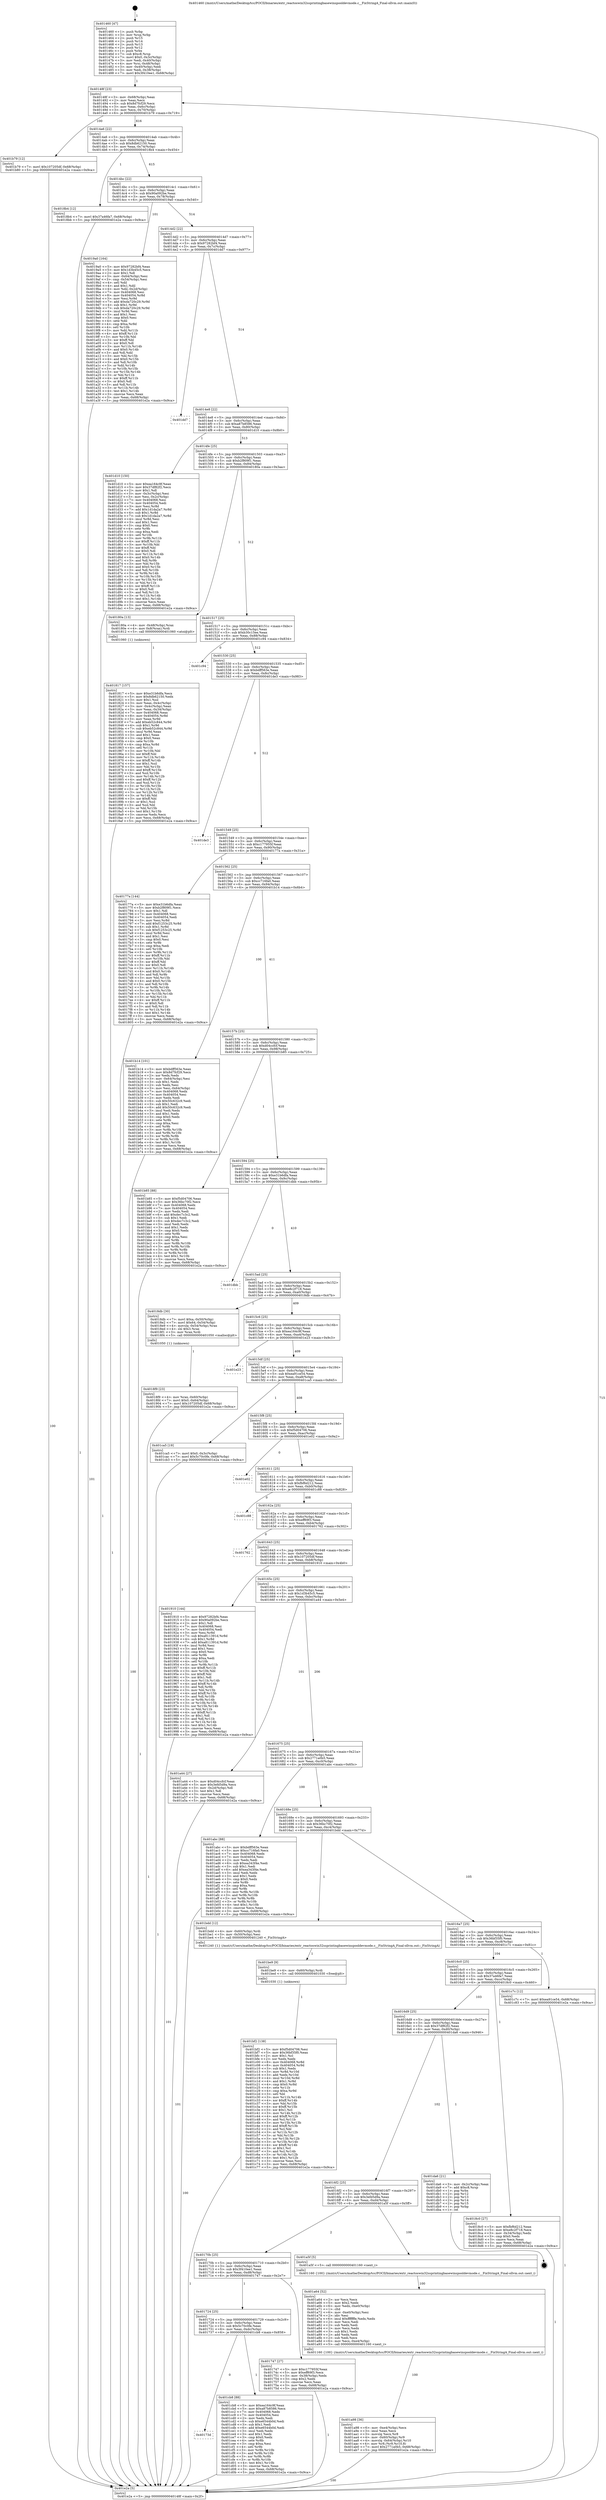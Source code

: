 digraph "0x401460" {
  label = "0x401460 (/mnt/c/Users/mathe/Desktop/tcc/POCII/binaries/extr_reactoswin32ssprintingbasewinspooldevmode.c__FixStringA_Final-ollvm.out::main(0))"
  labelloc = "t"
  node[shape=record]

  Entry [label="",width=0.3,height=0.3,shape=circle,fillcolor=black,style=filled]
  "0x40148f" [label="{
     0x40148f [23]\l
     | [instrs]\l
     &nbsp;&nbsp;0x40148f \<+3\>: mov -0x68(%rbp),%eax\l
     &nbsp;&nbsp;0x401492 \<+2\>: mov %eax,%ecx\l
     &nbsp;&nbsp;0x401494 \<+6\>: sub $0x8d7fcf29,%ecx\l
     &nbsp;&nbsp;0x40149a \<+3\>: mov %eax,-0x6c(%rbp)\l
     &nbsp;&nbsp;0x40149d \<+3\>: mov %ecx,-0x70(%rbp)\l
     &nbsp;&nbsp;0x4014a0 \<+6\>: je 0000000000401b79 \<main+0x719\>\l
  }"]
  "0x401b79" [label="{
     0x401b79 [12]\l
     | [instrs]\l
     &nbsp;&nbsp;0x401b79 \<+7\>: movl $0x107205df,-0x68(%rbp)\l
     &nbsp;&nbsp;0x401b80 \<+5\>: jmp 0000000000401e2a \<main+0x9ca\>\l
  }"]
  "0x4014a6" [label="{
     0x4014a6 [22]\l
     | [instrs]\l
     &nbsp;&nbsp;0x4014a6 \<+5\>: jmp 00000000004014ab \<main+0x4b\>\l
     &nbsp;&nbsp;0x4014ab \<+3\>: mov -0x6c(%rbp),%eax\l
     &nbsp;&nbsp;0x4014ae \<+5\>: sub $0x8db62150,%eax\l
     &nbsp;&nbsp;0x4014b3 \<+3\>: mov %eax,-0x74(%rbp)\l
     &nbsp;&nbsp;0x4014b6 \<+6\>: je 00000000004018b4 \<main+0x454\>\l
  }"]
  Exit [label="",width=0.3,height=0.3,shape=circle,fillcolor=black,style=filled,peripheries=2]
  "0x4018b4" [label="{
     0x4018b4 [12]\l
     | [instrs]\l
     &nbsp;&nbsp;0x4018b4 \<+7\>: movl $0x37a46fa7,-0x68(%rbp)\l
     &nbsp;&nbsp;0x4018bb \<+5\>: jmp 0000000000401e2a \<main+0x9ca\>\l
  }"]
  "0x4014bc" [label="{
     0x4014bc [22]\l
     | [instrs]\l
     &nbsp;&nbsp;0x4014bc \<+5\>: jmp 00000000004014c1 \<main+0x61\>\l
     &nbsp;&nbsp;0x4014c1 \<+3\>: mov -0x6c(%rbp),%eax\l
     &nbsp;&nbsp;0x4014c4 \<+5\>: sub $0x90a092be,%eax\l
     &nbsp;&nbsp;0x4014c9 \<+3\>: mov %eax,-0x78(%rbp)\l
     &nbsp;&nbsp;0x4014cc \<+6\>: je 00000000004019a0 \<main+0x540\>\l
  }"]
  "0x40173d" [label="{
     0x40173d\l
  }", style=dashed]
  "0x4019a0" [label="{
     0x4019a0 [164]\l
     | [instrs]\l
     &nbsp;&nbsp;0x4019a0 \<+5\>: mov $0x97282bf4,%eax\l
     &nbsp;&nbsp;0x4019a5 \<+5\>: mov $0x1d3b45c5,%ecx\l
     &nbsp;&nbsp;0x4019aa \<+2\>: mov $0x1,%dl\l
     &nbsp;&nbsp;0x4019ac \<+3\>: mov -0x64(%rbp),%esi\l
     &nbsp;&nbsp;0x4019af \<+3\>: cmp -0x54(%rbp),%esi\l
     &nbsp;&nbsp;0x4019b2 \<+4\>: setl %dil\l
     &nbsp;&nbsp;0x4019b6 \<+4\>: and $0x1,%dil\l
     &nbsp;&nbsp;0x4019ba \<+4\>: mov %dil,-0x2d(%rbp)\l
     &nbsp;&nbsp;0x4019be \<+7\>: mov 0x404068,%esi\l
     &nbsp;&nbsp;0x4019c5 \<+8\>: mov 0x404054,%r8d\l
     &nbsp;&nbsp;0x4019cd \<+3\>: mov %esi,%r9d\l
     &nbsp;&nbsp;0x4019d0 \<+7\>: add $0xda720c29,%r9d\l
     &nbsp;&nbsp;0x4019d7 \<+4\>: sub $0x1,%r9d\l
     &nbsp;&nbsp;0x4019db \<+7\>: sub $0xda720c29,%r9d\l
     &nbsp;&nbsp;0x4019e2 \<+4\>: imul %r9d,%esi\l
     &nbsp;&nbsp;0x4019e6 \<+3\>: and $0x1,%esi\l
     &nbsp;&nbsp;0x4019e9 \<+3\>: cmp $0x0,%esi\l
     &nbsp;&nbsp;0x4019ec \<+4\>: sete %dil\l
     &nbsp;&nbsp;0x4019f0 \<+4\>: cmp $0xa,%r8d\l
     &nbsp;&nbsp;0x4019f4 \<+4\>: setl %r10b\l
     &nbsp;&nbsp;0x4019f8 \<+3\>: mov %dil,%r11b\l
     &nbsp;&nbsp;0x4019fb \<+4\>: xor $0xff,%r11b\l
     &nbsp;&nbsp;0x4019ff \<+3\>: mov %r10b,%bl\l
     &nbsp;&nbsp;0x401a02 \<+3\>: xor $0xff,%bl\l
     &nbsp;&nbsp;0x401a05 \<+3\>: xor $0x0,%dl\l
     &nbsp;&nbsp;0x401a08 \<+3\>: mov %r11b,%r14b\l
     &nbsp;&nbsp;0x401a0b \<+4\>: and $0x0,%r14b\l
     &nbsp;&nbsp;0x401a0f \<+3\>: and %dl,%dil\l
     &nbsp;&nbsp;0x401a12 \<+3\>: mov %bl,%r15b\l
     &nbsp;&nbsp;0x401a15 \<+4\>: and $0x0,%r15b\l
     &nbsp;&nbsp;0x401a19 \<+3\>: and %dl,%r10b\l
     &nbsp;&nbsp;0x401a1c \<+3\>: or %dil,%r14b\l
     &nbsp;&nbsp;0x401a1f \<+3\>: or %r10b,%r15b\l
     &nbsp;&nbsp;0x401a22 \<+3\>: xor %r15b,%r14b\l
     &nbsp;&nbsp;0x401a25 \<+3\>: or %bl,%r11b\l
     &nbsp;&nbsp;0x401a28 \<+4\>: xor $0xff,%r11b\l
     &nbsp;&nbsp;0x401a2c \<+3\>: or $0x0,%dl\l
     &nbsp;&nbsp;0x401a2f \<+3\>: and %dl,%r11b\l
     &nbsp;&nbsp;0x401a32 \<+3\>: or %r11b,%r14b\l
     &nbsp;&nbsp;0x401a35 \<+4\>: test $0x1,%r14b\l
     &nbsp;&nbsp;0x401a39 \<+3\>: cmovne %ecx,%eax\l
     &nbsp;&nbsp;0x401a3c \<+3\>: mov %eax,-0x68(%rbp)\l
     &nbsp;&nbsp;0x401a3f \<+5\>: jmp 0000000000401e2a \<main+0x9ca\>\l
  }"]
  "0x4014d2" [label="{
     0x4014d2 [22]\l
     | [instrs]\l
     &nbsp;&nbsp;0x4014d2 \<+5\>: jmp 00000000004014d7 \<main+0x77\>\l
     &nbsp;&nbsp;0x4014d7 \<+3\>: mov -0x6c(%rbp),%eax\l
     &nbsp;&nbsp;0x4014da \<+5\>: sub $0x97282bf4,%eax\l
     &nbsp;&nbsp;0x4014df \<+3\>: mov %eax,-0x7c(%rbp)\l
     &nbsp;&nbsp;0x4014e2 \<+6\>: je 0000000000401dd7 \<main+0x977\>\l
  }"]
  "0x401cb8" [label="{
     0x401cb8 [88]\l
     | [instrs]\l
     &nbsp;&nbsp;0x401cb8 \<+5\>: mov $0xea164c9f,%eax\l
     &nbsp;&nbsp;0x401cbd \<+5\>: mov $0xa87b8586,%ecx\l
     &nbsp;&nbsp;0x401cc2 \<+7\>: mov 0x404068,%edx\l
     &nbsp;&nbsp;0x401cc9 \<+7\>: mov 0x404054,%esi\l
     &nbsp;&nbsp;0x401cd0 \<+2\>: mov %edx,%edi\l
     &nbsp;&nbsp;0x401cd2 \<+6\>: sub $0xe6544b0d,%edi\l
     &nbsp;&nbsp;0x401cd8 \<+3\>: sub $0x1,%edi\l
     &nbsp;&nbsp;0x401cdb \<+6\>: add $0xe6544b0d,%edi\l
     &nbsp;&nbsp;0x401ce1 \<+3\>: imul %edi,%edx\l
     &nbsp;&nbsp;0x401ce4 \<+3\>: and $0x1,%edx\l
     &nbsp;&nbsp;0x401ce7 \<+3\>: cmp $0x0,%edx\l
     &nbsp;&nbsp;0x401cea \<+4\>: sete %r8b\l
     &nbsp;&nbsp;0x401cee \<+3\>: cmp $0xa,%esi\l
     &nbsp;&nbsp;0x401cf1 \<+4\>: setl %r9b\l
     &nbsp;&nbsp;0x401cf5 \<+3\>: mov %r8b,%r10b\l
     &nbsp;&nbsp;0x401cf8 \<+3\>: and %r9b,%r10b\l
     &nbsp;&nbsp;0x401cfb \<+3\>: xor %r9b,%r8b\l
     &nbsp;&nbsp;0x401cfe \<+3\>: or %r8b,%r10b\l
     &nbsp;&nbsp;0x401d01 \<+4\>: test $0x1,%r10b\l
     &nbsp;&nbsp;0x401d05 \<+3\>: cmovne %ecx,%eax\l
     &nbsp;&nbsp;0x401d08 \<+3\>: mov %eax,-0x68(%rbp)\l
     &nbsp;&nbsp;0x401d0b \<+5\>: jmp 0000000000401e2a \<main+0x9ca\>\l
  }"]
  "0x401dd7" [label="{
     0x401dd7\l
  }", style=dashed]
  "0x4014e8" [label="{
     0x4014e8 [22]\l
     | [instrs]\l
     &nbsp;&nbsp;0x4014e8 \<+5\>: jmp 00000000004014ed \<main+0x8d\>\l
     &nbsp;&nbsp;0x4014ed \<+3\>: mov -0x6c(%rbp),%eax\l
     &nbsp;&nbsp;0x4014f0 \<+5\>: sub $0xa87b8586,%eax\l
     &nbsp;&nbsp;0x4014f5 \<+3\>: mov %eax,-0x80(%rbp)\l
     &nbsp;&nbsp;0x4014f8 \<+6\>: je 0000000000401d10 \<main+0x8b0\>\l
  }"]
  "0x401bf2" [label="{
     0x401bf2 [138]\l
     | [instrs]\l
     &nbsp;&nbsp;0x401bf2 \<+5\>: mov $0xf5d04706,%esi\l
     &nbsp;&nbsp;0x401bf7 \<+5\>: mov $0x36bf35f0,%eax\l
     &nbsp;&nbsp;0x401bfc \<+2\>: mov $0x1,%cl\l
     &nbsp;&nbsp;0x401bfe \<+2\>: xor %edx,%edx\l
     &nbsp;&nbsp;0x401c00 \<+8\>: mov 0x404068,%r8d\l
     &nbsp;&nbsp;0x401c08 \<+8\>: mov 0x404054,%r9d\l
     &nbsp;&nbsp;0x401c10 \<+3\>: sub $0x1,%edx\l
     &nbsp;&nbsp;0x401c13 \<+3\>: mov %r8d,%r10d\l
     &nbsp;&nbsp;0x401c16 \<+3\>: add %edx,%r10d\l
     &nbsp;&nbsp;0x401c19 \<+4\>: imul %r10d,%r8d\l
     &nbsp;&nbsp;0x401c1d \<+4\>: and $0x1,%r8d\l
     &nbsp;&nbsp;0x401c21 \<+4\>: cmp $0x0,%r8d\l
     &nbsp;&nbsp;0x401c25 \<+4\>: sete %r11b\l
     &nbsp;&nbsp;0x401c29 \<+4\>: cmp $0xa,%r9d\l
     &nbsp;&nbsp;0x401c2d \<+3\>: setl %bl\l
     &nbsp;&nbsp;0x401c30 \<+3\>: mov %r11b,%r14b\l
     &nbsp;&nbsp;0x401c33 \<+4\>: xor $0xff,%r14b\l
     &nbsp;&nbsp;0x401c37 \<+3\>: mov %bl,%r15b\l
     &nbsp;&nbsp;0x401c3a \<+4\>: xor $0xff,%r15b\l
     &nbsp;&nbsp;0x401c3e \<+3\>: xor $0x1,%cl\l
     &nbsp;&nbsp;0x401c41 \<+3\>: mov %r14b,%r12b\l
     &nbsp;&nbsp;0x401c44 \<+4\>: and $0xff,%r12b\l
     &nbsp;&nbsp;0x401c48 \<+3\>: and %cl,%r11b\l
     &nbsp;&nbsp;0x401c4b \<+3\>: mov %r15b,%r13b\l
     &nbsp;&nbsp;0x401c4e \<+4\>: and $0xff,%r13b\l
     &nbsp;&nbsp;0x401c52 \<+2\>: and %cl,%bl\l
     &nbsp;&nbsp;0x401c54 \<+3\>: or %r11b,%r12b\l
     &nbsp;&nbsp;0x401c57 \<+3\>: or %bl,%r13b\l
     &nbsp;&nbsp;0x401c5a \<+3\>: xor %r13b,%r12b\l
     &nbsp;&nbsp;0x401c5d \<+3\>: or %r15b,%r14b\l
     &nbsp;&nbsp;0x401c60 \<+4\>: xor $0xff,%r14b\l
     &nbsp;&nbsp;0x401c64 \<+3\>: or $0x1,%cl\l
     &nbsp;&nbsp;0x401c67 \<+3\>: and %cl,%r14b\l
     &nbsp;&nbsp;0x401c6a \<+3\>: or %r14b,%r12b\l
     &nbsp;&nbsp;0x401c6d \<+4\>: test $0x1,%r12b\l
     &nbsp;&nbsp;0x401c71 \<+3\>: cmovne %eax,%esi\l
     &nbsp;&nbsp;0x401c74 \<+3\>: mov %esi,-0x68(%rbp)\l
     &nbsp;&nbsp;0x401c77 \<+5\>: jmp 0000000000401e2a \<main+0x9ca\>\l
  }"]
  "0x401d10" [label="{
     0x401d10 [150]\l
     | [instrs]\l
     &nbsp;&nbsp;0x401d10 \<+5\>: mov $0xea164c9f,%eax\l
     &nbsp;&nbsp;0x401d15 \<+5\>: mov $0x37df82f2,%ecx\l
     &nbsp;&nbsp;0x401d1a \<+2\>: mov $0x1,%dl\l
     &nbsp;&nbsp;0x401d1c \<+3\>: mov -0x3c(%rbp),%esi\l
     &nbsp;&nbsp;0x401d1f \<+3\>: mov %esi,-0x2c(%rbp)\l
     &nbsp;&nbsp;0x401d22 \<+7\>: mov 0x404068,%esi\l
     &nbsp;&nbsp;0x401d29 \<+7\>: mov 0x404054,%edi\l
     &nbsp;&nbsp;0x401d30 \<+3\>: mov %esi,%r8d\l
     &nbsp;&nbsp;0x401d33 \<+7\>: add $0x1d1da2a7,%r8d\l
     &nbsp;&nbsp;0x401d3a \<+4\>: sub $0x1,%r8d\l
     &nbsp;&nbsp;0x401d3e \<+7\>: sub $0x1d1da2a7,%r8d\l
     &nbsp;&nbsp;0x401d45 \<+4\>: imul %r8d,%esi\l
     &nbsp;&nbsp;0x401d49 \<+3\>: and $0x1,%esi\l
     &nbsp;&nbsp;0x401d4c \<+3\>: cmp $0x0,%esi\l
     &nbsp;&nbsp;0x401d4f \<+4\>: sete %r9b\l
     &nbsp;&nbsp;0x401d53 \<+3\>: cmp $0xa,%edi\l
     &nbsp;&nbsp;0x401d56 \<+4\>: setl %r10b\l
     &nbsp;&nbsp;0x401d5a \<+3\>: mov %r9b,%r11b\l
     &nbsp;&nbsp;0x401d5d \<+4\>: xor $0xff,%r11b\l
     &nbsp;&nbsp;0x401d61 \<+3\>: mov %r10b,%bl\l
     &nbsp;&nbsp;0x401d64 \<+3\>: xor $0xff,%bl\l
     &nbsp;&nbsp;0x401d67 \<+3\>: xor $0x0,%dl\l
     &nbsp;&nbsp;0x401d6a \<+3\>: mov %r11b,%r14b\l
     &nbsp;&nbsp;0x401d6d \<+4\>: and $0x0,%r14b\l
     &nbsp;&nbsp;0x401d71 \<+3\>: and %dl,%r9b\l
     &nbsp;&nbsp;0x401d74 \<+3\>: mov %bl,%r15b\l
     &nbsp;&nbsp;0x401d77 \<+4\>: and $0x0,%r15b\l
     &nbsp;&nbsp;0x401d7b \<+3\>: and %dl,%r10b\l
     &nbsp;&nbsp;0x401d7e \<+3\>: or %r9b,%r14b\l
     &nbsp;&nbsp;0x401d81 \<+3\>: or %r10b,%r15b\l
     &nbsp;&nbsp;0x401d84 \<+3\>: xor %r15b,%r14b\l
     &nbsp;&nbsp;0x401d87 \<+3\>: or %bl,%r11b\l
     &nbsp;&nbsp;0x401d8a \<+4\>: xor $0xff,%r11b\l
     &nbsp;&nbsp;0x401d8e \<+3\>: or $0x0,%dl\l
     &nbsp;&nbsp;0x401d91 \<+3\>: and %dl,%r11b\l
     &nbsp;&nbsp;0x401d94 \<+3\>: or %r11b,%r14b\l
     &nbsp;&nbsp;0x401d97 \<+4\>: test $0x1,%r14b\l
     &nbsp;&nbsp;0x401d9b \<+3\>: cmovne %ecx,%eax\l
     &nbsp;&nbsp;0x401d9e \<+3\>: mov %eax,-0x68(%rbp)\l
     &nbsp;&nbsp;0x401da1 \<+5\>: jmp 0000000000401e2a \<main+0x9ca\>\l
  }"]
  "0x4014fe" [label="{
     0x4014fe [25]\l
     | [instrs]\l
     &nbsp;&nbsp;0x4014fe \<+5\>: jmp 0000000000401503 \<main+0xa3\>\l
     &nbsp;&nbsp;0x401503 \<+3\>: mov -0x6c(%rbp),%eax\l
     &nbsp;&nbsp;0x401506 \<+5\>: sub $0xb2f809f1,%eax\l
     &nbsp;&nbsp;0x40150b \<+6\>: mov %eax,-0x84(%rbp)\l
     &nbsp;&nbsp;0x401511 \<+6\>: je 000000000040180a \<main+0x3aa\>\l
  }"]
  "0x401be9" [label="{
     0x401be9 [9]\l
     | [instrs]\l
     &nbsp;&nbsp;0x401be9 \<+4\>: mov -0x60(%rbp),%rdi\l
     &nbsp;&nbsp;0x401bed \<+5\>: call 0000000000401030 \<free@plt\>\l
     | [calls]\l
     &nbsp;&nbsp;0x401030 \{1\} (unknown)\l
  }"]
  "0x40180a" [label="{
     0x40180a [13]\l
     | [instrs]\l
     &nbsp;&nbsp;0x40180a \<+4\>: mov -0x48(%rbp),%rax\l
     &nbsp;&nbsp;0x40180e \<+4\>: mov 0x8(%rax),%rdi\l
     &nbsp;&nbsp;0x401812 \<+5\>: call 0000000000401060 \<atoi@plt\>\l
     | [calls]\l
     &nbsp;&nbsp;0x401060 \{1\} (unknown)\l
  }"]
  "0x401517" [label="{
     0x401517 [25]\l
     | [instrs]\l
     &nbsp;&nbsp;0x401517 \<+5\>: jmp 000000000040151c \<main+0xbc\>\l
     &nbsp;&nbsp;0x40151c \<+3\>: mov -0x6c(%rbp),%eax\l
     &nbsp;&nbsp;0x40151f \<+5\>: sub $0xb30c15ee,%eax\l
     &nbsp;&nbsp;0x401524 \<+6\>: mov %eax,-0x88(%rbp)\l
     &nbsp;&nbsp;0x40152a \<+6\>: je 0000000000401c94 \<main+0x834\>\l
  }"]
  "0x401a98" [label="{
     0x401a98 [36]\l
     | [instrs]\l
     &nbsp;&nbsp;0x401a98 \<+6\>: mov -0xe4(%rbp),%ecx\l
     &nbsp;&nbsp;0x401a9e \<+3\>: imul %eax,%ecx\l
     &nbsp;&nbsp;0x401aa1 \<+3\>: movslq %ecx,%r8\l
     &nbsp;&nbsp;0x401aa4 \<+4\>: mov -0x60(%rbp),%r9\l
     &nbsp;&nbsp;0x401aa8 \<+4\>: movslq -0x64(%rbp),%r10\l
     &nbsp;&nbsp;0x401aac \<+4\>: mov %r8,(%r9,%r10,8)\l
     &nbsp;&nbsp;0x401ab0 \<+7\>: movl $0x2771a0b5,-0x68(%rbp)\l
     &nbsp;&nbsp;0x401ab7 \<+5\>: jmp 0000000000401e2a \<main+0x9ca\>\l
  }"]
  "0x401c94" [label="{
     0x401c94\l
  }", style=dashed]
  "0x401530" [label="{
     0x401530 [25]\l
     | [instrs]\l
     &nbsp;&nbsp;0x401530 \<+5\>: jmp 0000000000401535 \<main+0xd5\>\l
     &nbsp;&nbsp;0x401535 \<+3\>: mov -0x6c(%rbp),%eax\l
     &nbsp;&nbsp;0x401538 \<+5\>: sub $0xbdff563e,%eax\l
     &nbsp;&nbsp;0x40153d \<+6\>: mov %eax,-0x8c(%rbp)\l
     &nbsp;&nbsp;0x401543 \<+6\>: je 0000000000401de3 \<main+0x983\>\l
  }"]
  "0x401a64" [label="{
     0x401a64 [52]\l
     | [instrs]\l
     &nbsp;&nbsp;0x401a64 \<+2\>: xor %ecx,%ecx\l
     &nbsp;&nbsp;0x401a66 \<+5\>: mov $0x2,%edx\l
     &nbsp;&nbsp;0x401a6b \<+6\>: mov %edx,-0xe0(%rbp)\l
     &nbsp;&nbsp;0x401a71 \<+1\>: cltd\l
     &nbsp;&nbsp;0x401a72 \<+6\>: mov -0xe0(%rbp),%esi\l
     &nbsp;&nbsp;0x401a78 \<+2\>: idiv %esi\l
     &nbsp;&nbsp;0x401a7a \<+6\>: imul $0xfffffffe,%edx,%edx\l
     &nbsp;&nbsp;0x401a80 \<+2\>: mov %ecx,%edi\l
     &nbsp;&nbsp;0x401a82 \<+2\>: sub %edx,%edi\l
     &nbsp;&nbsp;0x401a84 \<+2\>: mov %ecx,%edx\l
     &nbsp;&nbsp;0x401a86 \<+3\>: sub $0x1,%edx\l
     &nbsp;&nbsp;0x401a89 \<+2\>: add %edx,%edi\l
     &nbsp;&nbsp;0x401a8b \<+2\>: sub %edi,%ecx\l
     &nbsp;&nbsp;0x401a8d \<+6\>: mov %ecx,-0xe4(%rbp)\l
     &nbsp;&nbsp;0x401a93 \<+5\>: call 0000000000401160 \<next_i\>\l
     | [calls]\l
     &nbsp;&nbsp;0x401160 \{100\} (/mnt/c/Users/mathe/Desktop/tcc/POCII/binaries/extr_reactoswin32ssprintingbasewinspooldevmode.c__FixStringA_Final-ollvm.out::next_i)\l
  }"]
  "0x401de3" [label="{
     0x401de3\l
  }", style=dashed]
  "0x401549" [label="{
     0x401549 [25]\l
     | [instrs]\l
     &nbsp;&nbsp;0x401549 \<+5\>: jmp 000000000040154e \<main+0xee\>\l
     &nbsp;&nbsp;0x40154e \<+3\>: mov -0x6c(%rbp),%eax\l
     &nbsp;&nbsp;0x401551 \<+5\>: sub $0xc177955f,%eax\l
     &nbsp;&nbsp;0x401556 \<+6\>: mov %eax,-0x90(%rbp)\l
     &nbsp;&nbsp;0x40155c \<+6\>: je 000000000040177a \<main+0x31a\>\l
  }"]
  "0x4018f9" [label="{
     0x4018f9 [23]\l
     | [instrs]\l
     &nbsp;&nbsp;0x4018f9 \<+4\>: mov %rax,-0x60(%rbp)\l
     &nbsp;&nbsp;0x4018fd \<+7\>: movl $0x0,-0x64(%rbp)\l
     &nbsp;&nbsp;0x401904 \<+7\>: movl $0x107205df,-0x68(%rbp)\l
     &nbsp;&nbsp;0x40190b \<+5\>: jmp 0000000000401e2a \<main+0x9ca\>\l
  }"]
  "0x40177a" [label="{
     0x40177a [144]\l
     | [instrs]\l
     &nbsp;&nbsp;0x40177a \<+5\>: mov $0xe31b6dfa,%eax\l
     &nbsp;&nbsp;0x40177f \<+5\>: mov $0xb2f809f1,%ecx\l
     &nbsp;&nbsp;0x401784 \<+2\>: mov $0x1,%dl\l
     &nbsp;&nbsp;0x401786 \<+7\>: mov 0x404068,%esi\l
     &nbsp;&nbsp;0x40178d \<+7\>: mov 0x404054,%edi\l
     &nbsp;&nbsp;0x401794 \<+3\>: mov %esi,%r8d\l
     &nbsp;&nbsp;0x401797 \<+7\>: add $0xf1253c25,%r8d\l
     &nbsp;&nbsp;0x40179e \<+4\>: sub $0x1,%r8d\l
     &nbsp;&nbsp;0x4017a2 \<+7\>: sub $0xf1253c25,%r8d\l
     &nbsp;&nbsp;0x4017a9 \<+4\>: imul %r8d,%esi\l
     &nbsp;&nbsp;0x4017ad \<+3\>: and $0x1,%esi\l
     &nbsp;&nbsp;0x4017b0 \<+3\>: cmp $0x0,%esi\l
     &nbsp;&nbsp;0x4017b3 \<+4\>: sete %r9b\l
     &nbsp;&nbsp;0x4017b7 \<+3\>: cmp $0xa,%edi\l
     &nbsp;&nbsp;0x4017ba \<+4\>: setl %r10b\l
     &nbsp;&nbsp;0x4017be \<+3\>: mov %r9b,%r11b\l
     &nbsp;&nbsp;0x4017c1 \<+4\>: xor $0xff,%r11b\l
     &nbsp;&nbsp;0x4017c5 \<+3\>: mov %r10b,%bl\l
     &nbsp;&nbsp;0x4017c8 \<+3\>: xor $0xff,%bl\l
     &nbsp;&nbsp;0x4017cb \<+3\>: xor $0x0,%dl\l
     &nbsp;&nbsp;0x4017ce \<+3\>: mov %r11b,%r14b\l
     &nbsp;&nbsp;0x4017d1 \<+4\>: and $0x0,%r14b\l
     &nbsp;&nbsp;0x4017d5 \<+3\>: and %dl,%r9b\l
     &nbsp;&nbsp;0x4017d8 \<+3\>: mov %bl,%r15b\l
     &nbsp;&nbsp;0x4017db \<+4\>: and $0x0,%r15b\l
     &nbsp;&nbsp;0x4017df \<+3\>: and %dl,%r10b\l
     &nbsp;&nbsp;0x4017e2 \<+3\>: or %r9b,%r14b\l
     &nbsp;&nbsp;0x4017e5 \<+3\>: or %r10b,%r15b\l
     &nbsp;&nbsp;0x4017e8 \<+3\>: xor %r15b,%r14b\l
     &nbsp;&nbsp;0x4017eb \<+3\>: or %bl,%r11b\l
     &nbsp;&nbsp;0x4017ee \<+4\>: xor $0xff,%r11b\l
     &nbsp;&nbsp;0x4017f2 \<+3\>: or $0x0,%dl\l
     &nbsp;&nbsp;0x4017f5 \<+3\>: and %dl,%r11b\l
     &nbsp;&nbsp;0x4017f8 \<+3\>: or %r11b,%r14b\l
     &nbsp;&nbsp;0x4017fb \<+4\>: test $0x1,%r14b\l
     &nbsp;&nbsp;0x4017ff \<+3\>: cmovne %ecx,%eax\l
     &nbsp;&nbsp;0x401802 \<+3\>: mov %eax,-0x68(%rbp)\l
     &nbsp;&nbsp;0x401805 \<+5\>: jmp 0000000000401e2a \<main+0x9ca\>\l
  }"]
  "0x401562" [label="{
     0x401562 [25]\l
     | [instrs]\l
     &nbsp;&nbsp;0x401562 \<+5\>: jmp 0000000000401567 \<main+0x107\>\l
     &nbsp;&nbsp;0x401567 \<+3\>: mov -0x6c(%rbp),%eax\l
     &nbsp;&nbsp;0x40156a \<+5\>: sub $0xcc716fa0,%eax\l
     &nbsp;&nbsp;0x40156f \<+6\>: mov %eax,-0x94(%rbp)\l
     &nbsp;&nbsp;0x401575 \<+6\>: je 0000000000401b14 \<main+0x6b4\>\l
  }"]
  "0x401817" [label="{
     0x401817 [157]\l
     | [instrs]\l
     &nbsp;&nbsp;0x401817 \<+5\>: mov $0xe31b6dfa,%ecx\l
     &nbsp;&nbsp;0x40181c \<+5\>: mov $0x8db62150,%edx\l
     &nbsp;&nbsp;0x401821 \<+3\>: mov $0x1,%sil\l
     &nbsp;&nbsp;0x401824 \<+3\>: mov %eax,-0x4c(%rbp)\l
     &nbsp;&nbsp;0x401827 \<+3\>: mov -0x4c(%rbp),%eax\l
     &nbsp;&nbsp;0x40182a \<+3\>: mov %eax,-0x34(%rbp)\l
     &nbsp;&nbsp;0x40182d \<+7\>: mov 0x404068,%eax\l
     &nbsp;&nbsp;0x401834 \<+8\>: mov 0x404054,%r8d\l
     &nbsp;&nbsp;0x40183c \<+3\>: mov %eax,%r9d\l
     &nbsp;&nbsp;0x40183f \<+7\>: add $0xeb52c844,%r9d\l
     &nbsp;&nbsp;0x401846 \<+4\>: sub $0x1,%r9d\l
     &nbsp;&nbsp;0x40184a \<+7\>: sub $0xeb52c844,%r9d\l
     &nbsp;&nbsp;0x401851 \<+4\>: imul %r9d,%eax\l
     &nbsp;&nbsp;0x401855 \<+3\>: and $0x1,%eax\l
     &nbsp;&nbsp;0x401858 \<+3\>: cmp $0x0,%eax\l
     &nbsp;&nbsp;0x40185b \<+4\>: sete %r10b\l
     &nbsp;&nbsp;0x40185f \<+4\>: cmp $0xa,%r8d\l
     &nbsp;&nbsp;0x401863 \<+4\>: setl %r11b\l
     &nbsp;&nbsp;0x401867 \<+3\>: mov %r10b,%bl\l
     &nbsp;&nbsp;0x40186a \<+3\>: xor $0xff,%bl\l
     &nbsp;&nbsp;0x40186d \<+3\>: mov %r11b,%r14b\l
     &nbsp;&nbsp;0x401870 \<+4\>: xor $0xff,%r14b\l
     &nbsp;&nbsp;0x401874 \<+4\>: xor $0x1,%sil\l
     &nbsp;&nbsp;0x401878 \<+3\>: mov %bl,%r15b\l
     &nbsp;&nbsp;0x40187b \<+4\>: and $0xff,%r15b\l
     &nbsp;&nbsp;0x40187f \<+3\>: and %sil,%r10b\l
     &nbsp;&nbsp;0x401882 \<+3\>: mov %r14b,%r12b\l
     &nbsp;&nbsp;0x401885 \<+4\>: and $0xff,%r12b\l
     &nbsp;&nbsp;0x401889 \<+3\>: and %sil,%r11b\l
     &nbsp;&nbsp;0x40188c \<+3\>: or %r10b,%r15b\l
     &nbsp;&nbsp;0x40188f \<+3\>: or %r11b,%r12b\l
     &nbsp;&nbsp;0x401892 \<+3\>: xor %r12b,%r15b\l
     &nbsp;&nbsp;0x401895 \<+3\>: or %r14b,%bl\l
     &nbsp;&nbsp;0x401898 \<+3\>: xor $0xff,%bl\l
     &nbsp;&nbsp;0x40189b \<+4\>: or $0x1,%sil\l
     &nbsp;&nbsp;0x40189f \<+3\>: and %sil,%bl\l
     &nbsp;&nbsp;0x4018a2 \<+3\>: or %bl,%r15b\l
     &nbsp;&nbsp;0x4018a5 \<+4\>: test $0x1,%r15b\l
     &nbsp;&nbsp;0x4018a9 \<+3\>: cmovne %edx,%ecx\l
     &nbsp;&nbsp;0x4018ac \<+3\>: mov %ecx,-0x68(%rbp)\l
     &nbsp;&nbsp;0x4018af \<+5\>: jmp 0000000000401e2a \<main+0x9ca\>\l
  }"]
  "0x401b14" [label="{
     0x401b14 [101]\l
     | [instrs]\l
     &nbsp;&nbsp;0x401b14 \<+5\>: mov $0xbdff563e,%eax\l
     &nbsp;&nbsp;0x401b19 \<+5\>: mov $0x8d7fcf29,%ecx\l
     &nbsp;&nbsp;0x401b1e \<+2\>: xor %edx,%edx\l
     &nbsp;&nbsp;0x401b20 \<+3\>: mov -0x64(%rbp),%esi\l
     &nbsp;&nbsp;0x401b23 \<+3\>: sub $0x1,%edx\l
     &nbsp;&nbsp;0x401b26 \<+2\>: sub %edx,%esi\l
     &nbsp;&nbsp;0x401b28 \<+3\>: mov %esi,-0x64(%rbp)\l
     &nbsp;&nbsp;0x401b2b \<+7\>: mov 0x404068,%edx\l
     &nbsp;&nbsp;0x401b32 \<+7\>: mov 0x404054,%esi\l
     &nbsp;&nbsp;0x401b39 \<+2\>: mov %edx,%edi\l
     &nbsp;&nbsp;0x401b3b \<+6\>: sub $0x50c632c9,%edi\l
     &nbsp;&nbsp;0x401b41 \<+3\>: sub $0x1,%edi\l
     &nbsp;&nbsp;0x401b44 \<+6\>: add $0x50c632c9,%edi\l
     &nbsp;&nbsp;0x401b4a \<+3\>: imul %edi,%edx\l
     &nbsp;&nbsp;0x401b4d \<+3\>: and $0x1,%edx\l
     &nbsp;&nbsp;0x401b50 \<+3\>: cmp $0x0,%edx\l
     &nbsp;&nbsp;0x401b53 \<+4\>: sete %r8b\l
     &nbsp;&nbsp;0x401b57 \<+3\>: cmp $0xa,%esi\l
     &nbsp;&nbsp;0x401b5a \<+4\>: setl %r9b\l
     &nbsp;&nbsp;0x401b5e \<+3\>: mov %r8b,%r10b\l
     &nbsp;&nbsp;0x401b61 \<+3\>: and %r9b,%r10b\l
     &nbsp;&nbsp;0x401b64 \<+3\>: xor %r9b,%r8b\l
     &nbsp;&nbsp;0x401b67 \<+3\>: or %r8b,%r10b\l
     &nbsp;&nbsp;0x401b6a \<+4\>: test $0x1,%r10b\l
     &nbsp;&nbsp;0x401b6e \<+3\>: cmovne %ecx,%eax\l
     &nbsp;&nbsp;0x401b71 \<+3\>: mov %eax,-0x68(%rbp)\l
     &nbsp;&nbsp;0x401b74 \<+5\>: jmp 0000000000401e2a \<main+0x9ca\>\l
  }"]
  "0x40157b" [label="{
     0x40157b [25]\l
     | [instrs]\l
     &nbsp;&nbsp;0x40157b \<+5\>: jmp 0000000000401580 \<main+0x120\>\l
     &nbsp;&nbsp;0x401580 \<+3\>: mov -0x6c(%rbp),%eax\l
     &nbsp;&nbsp;0x401583 \<+5\>: sub $0xd04ccfcf,%eax\l
     &nbsp;&nbsp;0x401588 \<+6\>: mov %eax,-0x98(%rbp)\l
     &nbsp;&nbsp;0x40158e \<+6\>: je 0000000000401b85 \<main+0x725\>\l
  }"]
  "0x401460" [label="{
     0x401460 [47]\l
     | [instrs]\l
     &nbsp;&nbsp;0x401460 \<+1\>: push %rbp\l
     &nbsp;&nbsp;0x401461 \<+3\>: mov %rsp,%rbp\l
     &nbsp;&nbsp;0x401464 \<+2\>: push %r15\l
     &nbsp;&nbsp;0x401466 \<+2\>: push %r14\l
     &nbsp;&nbsp;0x401468 \<+2\>: push %r13\l
     &nbsp;&nbsp;0x40146a \<+2\>: push %r12\l
     &nbsp;&nbsp;0x40146c \<+1\>: push %rbx\l
     &nbsp;&nbsp;0x40146d \<+7\>: sub $0xc8,%rsp\l
     &nbsp;&nbsp;0x401474 \<+7\>: movl $0x0,-0x3c(%rbp)\l
     &nbsp;&nbsp;0x40147b \<+3\>: mov %edi,-0x40(%rbp)\l
     &nbsp;&nbsp;0x40147e \<+4\>: mov %rsi,-0x48(%rbp)\l
     &nbsp;&nbsp;0x401482 \<+3\>: mov -0x40(%rbp),%edi\l
     &nbsp;&nbsp;0x401485 \<+3\>: mov %edi,-0x38(%rbp)\l
     &nbsp;&nbsp;0x401488 \<+7\>: movl $0x3f410ee1,-0x68(%rbp)\l
  }"]
  "0x401b85" [label="{
     0x401b85 [88]\l
     | [instrs]\l
     &nbsp;&nbsp;0x401b85 \<+5\>: mov $0xf5d04706,%eax\l
     &nbsp;&nbsp;0x401b8a \<+5\>: mov $0x36bc70f2,%ecx\l
     &nbsp;&nbsp;0x401b8f \<+7\>: mov 0x404068,%edx\l
     &nbsp;&nbsp;0x401b96 \<+7\>: mov 0x404054,%esi\l
     &nbsp;&nbsp;0x401b9d \<+2\>: mov %edx,%edi\l
     &nbsp;&nbsp;0x401b9f \<+6\>: add $0xdec7c3c2,%edi\l
     &nbsp;&nbsp;0x401ba5 \<+3\>: sub $0x1,%edi\l
     &nbsp;&nbsp;0x401ba8 \<+6\>: sub $0xdec7c3c2,%edi\l
     &nbsp;&nbsp;0x401bae \<+3\>: imul %edi,%edx\l
     &nbsp;&nbsp;0x401bb1 \<+3\>: and $0x1,%edx\l
     &nbsp;&nbsp;0x401bb4 \<+3\>: cmp $0x0,%edx\l
     &nbsp;&nbsp;0x401bb7 \<+4\>: sete %r8b\l
     &nbsp;&nbsp;0x401bbb \<+3\>: cmp $0xa,%esi\l
     &nbsp;&nbsp;0x401bbe \<+4\>: setl %r9b\l
     &nbsp;&nbsp;0x401bc2 \<+3\>: mov %r8b,%r10b\l
     &nbsp;&nbsp;0x401bc5 \<+3\>: and %r9b,%r10b\l
     &nbsp;&nbsp;0x401bc8 \<+3\>: xor %r9b,%r8b\l
     &nbsp;&nbsp;0x401bcb \<+3\>: or %r8b,%r10b\l
     &nbsp;&nbsp;0x401bce \<+4\>: test $0x1,%r10b\l
     &nbsp;&nbsp;0x401bd2 \<+3\>: cmovne %ecx,%eax\l
     &nbsp;&nbsp;0x401bd5 \<+3\>: mov %eax,-0x68(%rbp)\l
     &nbsp;&nbsp;0x401bd8 \<+5\>: jmp 0000000000401e2a \<main+0x9ca\>\l
  }"]
  "0x401594" [label="{
     0x401594 [25]\l
     | [instrs]\l
     &nbsp;&nbsp;0x401594 \<+5\>: jmp 0000000000401599 \<main+0x139\>\l
     &nbsp;&nbsp;0x401599 \<+3\>: mov -0x6c(%rbp),%eax\l
     &nbsp;&nbsp;0x40159c \<+5\>: sub $0xe31b6dfa,%eax\l
     &nbsp;&nbsp;0x4015a1 \<+6\>: mov %eax,-0x9c(%rbp)\l
     &nbsp;&nbsp;0x4015a7 \<+6\>: je 0000000000401dbb \<main+0x95b\>\l
  }"]
  "0x401e2a" [label="{
     0x401e2a [5]\l
     | [instrs]\l
     &nbsp;&nbsp;0x401e2a \<+5\>: jmp 000000000040148f \<main+0x2f\>\l
  }"]
  "0x401dbb" [label="{
     0x401dbb\l
  }", style=dashed]
  "0x4015ad" [label="{
     0x4015ad [25]\l
     | [instrs]\l
     &nbsp;&nbsp;0x4015ad \<+5\>: jmp 00000000004015b2 \<main+0x152\>\l
     &nbsp;&nbsp;0x4015b2 \<+3\>: mov -0x6c(%rbp),%eax\l
     &nbsp;&nbsp;0x4015b5 \<+5\>: sub $0xe8c2f718,%eax\l
     &nbsp;&nbsp;0x4015ba \<+6\>: mov %eax,-0xa0(%rbp)\l
     &nbsp;&nbsp;0x4015c0 \<+6\>: je 00000000004018db \<main+0x47b\>\l
  }"]
  "0x401724" [label="{
     0x401724 [25]\l
     | [instrs]\l
     &nbsp;&nbsp;0x401724 \<+5\>: jmp 0000000000401729 \<main+0x2c9\>\l
     &nbsp;&nbsp;0x401729 \<+3\>: mov -0x6c(%rbp),%eax\l
     &nbsp;&nbsp;0x40172c \<+5\>: sub $0x5c70c0fe,%eax\l
     &nbsp;&nbsp;0x401731 \<+6\>: mov %eax,-0xdc(%rbp)\l
     &nbsp;&nbsp;0x401737 \<+6\>: je 0000000000401cb8 \<main+0x858\>\l
  }"]
  "0x4018db" [label="{
     0x4018db [30]\l
     | [instrs]\l
     &nbsp;&nbsp;0x4018db \<+7\>: movl $0xa,-0x50(%rbp)\l
     &nbsp;&nbsp;0x4018e2 \<+7\>: movl $0x64,-0x54(%rbp)\l
     &nbsp;&nbsp;0x4018e9 \<+4\>: movslq -0x54(%rbp),%rax\l
     &nbsp;&nbsp;0x4018ed \<+4\>: shl $0x3,%rax\l
     &nbsp;&nbsp;0x4018f1 \<+3\>: mov %rax,%rdi\l
     &nbsp;&nbsp;0x4018f4 \<+5\>: call 0000000000401050 \<malloc@plt\>\l
     | [calls]\l
     &nbsp;&nbsp;0x401050 \{1\} (unknown)\l
  }"]
  "0x4015c6" [label="{
     0x4015c6 [25]\l
     | [instrs]\l
     &nbsp;&nbsp;0x4015c6 \<+5\>: jmp 00000000004015cb \<main+0x16b\>\l
     &nbsp;&nbsp;0x4015cb \<+3\>: mov -0x6c(%rbp),%eax\l
     &nbsp;&nbsp;0x4015ce \<+5\>: sub $0xea164c9f,%eax\l
     &nbsp;&nbsp;0x4015d3 \<+6\>: mov %eax,-0xa4(%rbp)\l
     &nbsp;&nbsp;0x4015d9 \<+6\>: je 0000000000401e23 \<main+0x9c3\>\l
  }"]
  "0x401747" [label="{
     0x401747 [27]\l
     | [instrs]\l
     &nbsp;&nbsp;0x401747 \<+5\>: mov $0xc177955f,%eax\l
     &nbsp;&nbsp;0x40174c \<+5\>: mov $0xeff69f3,%ecx\l
     &nbsp;&nbsp;0x401751 \<+3\>: mov -0x38(%rbp),%edx\l
     &nbsp;&nbsp;0x401754 \<+3\>: cmp $0x2,%edx\l
     &nbsp;&nbsp;0x401757 \<+3\>: cmovne %ecx,%eax\l
     &nbsp;&nbsp;0x40175a \<+3\>: mov %eax,-0x68(%rbp)\l
     &nbsp;&nbsp;0x40175d \<+5\>: jmp 0000000000401e2a \<main+0x9ca\>\l
  }"]
  "0x401e23" [label="{
     0x401e23\l
  }", style=dashed]
  "0x4015df" [label="{
     0x4015df [25]\l
     | [instrs]\l
     &nbsp;&nbsp;0x4015df \<+5\>: jmp 00000000004015e4 \<main+0x184\>\l
     &nbsp;&nbsp;0x4015e4 \<+3\>: mov -0x6c(%rbp),%eax\l
     &nbsp;&nbsp;0x4015e7 \<+5\>: sub $0xea91ce54,%eax\l
     &nbsp;&nbsp;0x4015ec \<+6\>: mov %eax,-0xa8(%rbp)\l
     &nbsp;&nbsp;0x4015f2 \<+6\>: je 0000000000401ca5 \<main+0x845\>\l
  }"]
  "0x40170b" [label="{
     0x40170b [25]\l
     | [instrs]\l
     &nbsp;&nbsp;0x40170b \<+5\>: jmp 0000000000401710 \<main+0x2b0\>\l
     &nbsp;&nbsp;0x401710 \<+3\>: mov -0x6c(%rbp),%eax\l
     &nbsp;&nbsp;0x401713 \<+5\>: sub $0x3f410ee1,%eax\l
     &nbsp;&nbsp;0x401718 \<+6\>: mov %eax,-0xd8(%rbp)\l
     &nbsp;&nbsp;0x40171e \<+6\>: je 0000000000401747 \<main+0x2e7\>\l
  }"]
  "0x401ca5" [label="{
     0x401ca5 [19]\l
     | [instrs]\l
     &nbsp;&nbsp;0x401ca5 \<+7\>: movl $0x0,-0x3c(%rbp)\l
     &nbsp;&nbsp;0x401cac \<+7\>: movl $0x5c70c0fe,-0x68(%rbp)\l
     &nbsp;&nbsp;0x401cb3 \<+5\>: jmp 0000000000401e2a \<main+0x9ca\>\l
  }"]
  "0x4015f8" [label="{
     0x4015f8 [25]\l
     | [instrs]\l
     &nbsp;&nbsp;0x4015f8 \<+5\>: jmp 00000000004015fd \<main+0x19d\>\l
     &nbsp;&nbsp;0x4015fd \<+3\>: mov -0x6c(%rbp),%eax\l
     &nbsp;&nbsp;0x401600 \<+5\>: sub $0xf5d04706,%eax\l
     &nbsp;&nbsp;0x401605 \<+6\>: mov %eax,-0xac(%rbp)\l
     &nbsp;&nbsp;0x40160b \<+6\>: je 0000000000401e02 \<main+0x9a2\>\l
  }"]
  "0x401a5f" [label="{
     0x401a5f [5]\l
     | [instrs]\l
     &nbsp;&nbsp;0x401a5f \<+5\>: call 0000000000401160 \<next_i\>\l
     | [calls]\l
     &nbsp;&nbsp;0x401160 \{100\} (/mnt/c/Users/mathe/Desktop/tcc/POCII/binaries/extr_reactoswin32ssprintingbasewinspooldevmode.c__FixStringA_Final-ollvm.out::next_i)\l
  }"]
  "0x401e02" [label="{
     0x401e02\l
  }", style=dashed]
  "0x401611" [label="{
     0x401611 [25]\l
     | [instrs]\l
     &nbsp;&nbsp;0x401611 \<+5\>: jmp 0000000000401616 \<main+0x1b6\>\l
     &nbsp;&nbsp;0x401616 \<+3\>: mov -0x6c(%rbp),%eax\l
     &nbsp;&nbsp;0x401619 \<+5\>: sub $0xfbf6d212,%eax\l
     &nbsp;&nbsp;0x40161e \<+6\>: mov %eax,-0xb0(%rbp)\l
     &nbsp;&nbsp;0x401624 \<+6\>: je 0000000000401c88 \<main+0x828\>\l
  }"]
  "0x4016f2" [label="{
     0x4016f2 [25]\l
     | [instrs]\l
     &nbsp;&nbsp;0x4016f2 \<+5\>: jmp 00000000004016f7 \<main+0x297\>\l
     &nbsp;&nbsp;0x4016f7 \<+3\>: mov -0x6c(%rbp),%eax\l
     &nbsp;&nbsp;0x4016fa \<+5\>: sub $0x3efd5d9a,%eax\l
     &nbsp;&nbsp;0x4016ff \<+6\>: mov %eax,-0xd4(%rbp)\l
     &nbsp;&nbsp;0x401705 \<+6\>: je 0000000000401a5f \<main+0x5ff\>\l
  }"]
  "0x401c88" [label="{
     0x401c88\l
  }", style=dashed]
  "0x40162a" [label="{
     0x40162a [25]\l
     | [instrs]\l
     &nbsp;&nbsp;0x40162a \<+5\>: jmp 000000000040162f \<main+0x1cf\>\l
     &nbsp;&nbsp;0x40162f \<+3\>: mov -0x6c(%rbp),%eax\l
     &nbsp;&nbsp;0x401632 \<+5\>: sub $0xeff69f3,%eax\l
     &nbsp;&nbsp;0x401637 \<+6\>: mov %eax,-0xb4(%rbp)\l
     &nbsp;&nbsp;0x40163d \<+6\>: je 0000000000401762 \<main+0x302\>\l
  }"]
  "0x401da6" [label="{
     0x401da6 [21]\l
     | [instrs]\l
     &nbsp;&nbsp;0x401da6 \<+3\>: mov -0x2c(%rbp),%eax\l
     &nbsp;&nbsp;0x401da9 \<+7\>: add $0xc8,%rsp\l
     &nbsp;&nbsp;0x401db0 \<+1\>: pop %rbx\l
     &nbsp;&nbsp;0x401db1 \<+2\>: pop %r12\l
     &nbsp;&nbsp;0x401db3 \<+2\>: pop %r13\l
     &nbsp;&nbsp;0x401db5 \<+2\>: pop %r14\l
     &nbsp;&nbsp;0x401db7 \<+2\>: pop %r15\l
     &nbsp;&nbsp;0x401db9 \<+1\>: pop %rbp\l
     &nbsp;&nbsp;0x401dba \<+1\>: ret\l
  }"]
  "0x401762" [label="{
     0x401762\l
  }", style=dashed]
  "0x401643" [label="{
     0x401643 [25]\l
     | [instrs]\l
     &nbsp;&nbsp;0x401643 \<+5\>: jmp 0000000000401648 \<main+0x1e8\>\l
     &nbsp;&nbsp;0x401648 \<+3\>: mov -0x6c(%rbp),%eax\l
     &nbsp;&nbsp;0x40164b \<+5\>: sub $0x107205df,%eax\l
     &nbsp;&nbsp;0x401650 \<+6\>: mov %eax,-0xb8(%rbp)\l
     &nbsp;&nbsp;0x401656 \<+6\>: je 0000000000401910 \<main+0x4b0\>\l
  }"]
  "0x4016d9" [label="{
     0x4016d9 [25]\l
     | [instrs]\l
     &nbsp;&nbsp;0x4016d9 \<+5\>: jmp 00000000004016de \<main+0x27e\>\l
     &nbsp;&nbsp;0x4016de \<+3\>: mov -0x6c(%rbp),%eax\l
     &nbsp;&nbsp;0x4016e1 \<+5\>: sub $0x37df82f2,%eax\l
     &nbsp;&nbsp;0x4016e6 \<+6\>: mov %eax,-0xd0(%rbp)\l
     &nbsp;&nbsp;0x4016ec \<+6\>: je 0000000000401da6 \<main+0x946\>\l
  }"]
  "0x401910" [label="{
     0x401910 [144]\l
     | [instrs]\l
     &nbsp;&nbsp;0x401910 \<+5\>: mov $0x97282bf4,%eax\l
     &nbsp;&nbsp;0x401915 \<+5\>: mov $0x90a092be,%ecx\l
     &nbsp;&nbsp;0x40191a \<+2\>: mov $0x1,%dl\l
     &nbsp;&nbsp;0x40191c \<+7\>: mov 0x404068,%esi\l
     &nbsp;&nbsp;0x401923 \<+7\>: mov 0x404054,%edi\l
     &nbsp;&nbsp;0x40192a \<+3\>: mov %esi,%r8d\l
     &nbsp;&nbsp;0x40192d \<+7\>: sub $0xa811391d,%r8d\l
     &nbsp;&nbsp;0x401934 \<+4\>: sub $0x1,%r8d\l
     &nbsp;&nbsp;0x401938 \<+7\>: add $0xa811391d,%r8d\l
     &nbsp;&nbsp;0x40193f \<+4\>: imul %r8d,%esi\l
     &nbsp;&nbsp;0x401943 \<+3\>: and $0x1,%esi\l
     &nbsp;&nbsp;0x401946 \<+3\>: cmp $0x0,%esi\l
     &nbsp;&nbsp;0x401949 \<+4\>: sete %r9b\l
     &nbsp;&nbsp;0x40194d \<+3\>: cmp $0xa,%edi\l
     &nbsp;&nbsp;0x401950 \<+4\>: setl %r10b\l
     &nbsp;&nbsp;0x401954 \<+3\>: mov %r9b,%r11b\l
     &nbsp;&nbsp;0x401957 \<+4\>: xor $0xff,%r11b\l
     &nbsp;&nbsp;0x40195b \<+3\>: mov %r10b,%bl\l
     &nbsp;&nbsp;0x40195e \<+3\>: xor $0xff,%bl\l
     &nbsp;&nbsp;0x401961 \<+3\>: xor $0x1,%dl\l
     &nbsp;&nbsp;0x401964 \<+3\>: mov %r11b,%r14b\l
     &nbsp;&nbsp;0x401967 \<+4\>: and $0xff,%r14b\l
     &nbsp;&nbsp;0x40196b \<+3\>: and %dl,%r9b\l
     &nbsp;&nbsp;0x40196e \<+3\>: mov %bl,%r15b\l
     &nbsp;&nbsp;0x401971 \<+4\>: and $0xff,%r15b\l
     &nbsp;&nbsp;0x401975 \<+3\>: and %dl,%r10b\l
     &nbsp;&nbsp;0x401978 \<+3\>: or %r9b,%r14b\l
     &nbsp;&nbsp;0x40197b \<+3\>: or %r10b,%r15b\l
     &nbsp;&nbsp;0x40197e \<+3\>: xor %r15b,%r14b\l
     &nbsp;&nbsp;0x401981 \<+3\>: or %bl,%r11b\l
     &nbsp;&nbsp;0x401984 \<+4\>: xor $0xff,%r11b\l
     &nbsp;&nbsp;0x401988 \<+3\>: or $0x1,%dl\l
     &nbsp;&nbsp;0x40198b \<+3\>: and %dl,%r11b\l
     &nbsp;&nbsp;0x40198e \<+3\>: or %r11b,%r14b\l
     &nbsp;&nbsp;0x401991 \<+4\>: test $0x1,%r14b\l
     &nbsp;&nbsp;0x401995 \<+3\>: cmovne %ecx,%eax\l
     &nbsp;&nbsp;0x401998 \<+3\>: mov %eax,-0x68(%rbp)\l
     &nbsp;&nbsp;0x40199b \<+5\>: jmp 0000000000401e2a \<main+0x9ca\>\l
  }"]
  "0x40165c" [label="{
     0x40165c [25]\l
     | [instrs]\l
     &nbsp;&nbsp;0x40165c \<+5\>: jmp 0000000000401661 \<main+0x201\>\l
     &nbsp;&nbsp;0x401661 \<+3\>: mov -0x6c(%rbp),%eax\l
     &nbsp;&nbsp;0x401664 \<+5\>: sub $0x1d3b45c5,%eax\l
     &nbsp;&nbsp;0x401669 \<+6\>: mov %eax,-0xbc(%rbp)\l
     &nbsp;&nbsp;0x40166f \<+6\>: je 0000000000401a44 \<main+0x5e4\>\l
  }"]
  "0x4018c0" [label="{
     0x4018c0 [27]\l
     | [instrs]\l
     &nbsp;&nbsp;0x4018c0 \<+5\>: mov $0xfbf6d212,%eax\l
     &nbsp;&nbsp;0x4018c5 \<+5\>: mov $0xe8c2f718,%ecx\l
     &nbsp;&nbsp;0x4018ca \<+3\>: mov -0x34(%rbp),%edx\l
     &nbsp;&nbsp;0x4018cd \<+3\>: cmp $0x0,%edx\l
     &nbsp;&nbsp;0x4018d0 \<+3\>: cmove %ecx,%eax\l
     &nbsp;&nbsp;0x4018d3 \<+3\>: mov %eax,-0x68(%rbp)\l
     &nbsp;&nbsp;0x4018d6 \<+5\>: jmp 0000000000401e2a \<main+0x9ca\>\l
  }"]
  "0x401a44" [label="{
     0x401a44 [27]\l
     | [instrs]\l
     &nbsp;&nbsp;0x401a44 \<+5\>: mov $0xd04ccfcf,%eax\l
     &nbsp;&nbsp;0x401a49 \<+5\>: mov $0x3efd5d9a,%ecx\l
     &nbsp;&nbsp;0x401a4e \<+3\>: mov -0x2d(%rbp),%dl\l
     &nbsp;&nbsp;0x401a51 \<+3\>: test $0x1,%dl\l
     &nbsp;&nbsp;0x401a54 \<+3\>: cmovne %ecx,%eax\l
     &nbsp;&nbsp;0x401a57 \<+3\>: mov %eax,-0x68(%rbp)\l
     &nbsp;&nbsp;0x401a5a \<+5\>: jmp 0000000000401e2a \<main+0x9ca\>\l
  }"]
  "0x401675" [label="{
     0x401675 [25]\l
     | [instrs]\l
     &nbsp;&nbsp;0x401675 \<+5\>: jmp 000000000040167a \<main+0x21a\>\l
     &nbsp;&nbsp;0x40167a \<+3\>: mov -0x6c(%rbp),%eax\l
     &nbsp;&nbsp;0x40167d \<+5\>: sub $0x2771a0b5,%eax\l
     &nbsp;&nbsp;0x401682 \<+6\>: mov %eax,-0xc0(%rbp)\l
     &nbsp;&nbsp;0x401688 \<+6\>: je 0000000000401abc \<main+0x65c\>\l
  }"]
  "0x4016c0" [label="{
     0x4016c0 [25]\l
     | [instrs]\l
     &nbsp;&nbsp;0x4016c0 \<+5\>: jmp 00000000004016c5 \<main+0x265\>\l
     &nbsp;&nbsp;0x4016c5 \<+3\>: mov -0x6c(%rbp),%eax\l
     &nbsp;&nbsp;0x4016c8 \<+5\>: sub $0x37a46fa7,%eax\l
     &nbsp;&nbsp;0x4016cd \<+6\>: mov %eax,-0xcc(%rbp)\l
     &nbsp;&nbsp;0x4016d3 \<+6\>: je 00000000004018c0 \<main+0x460\>\l
  }"]
  "0x401abc" [label="{
     0x401abc [88]\l
     | [instrs]\l
     &nbsp;&nbsp;0x401abc \<+5\>: mov $0xbdff563e,%eax\l
     &nbsp;&nbsp;0x401ac1 \<+5\>: mov $0xcc716fa0,%ecx\l
     &nbsp;&nbsp;0x401ac6 \<+7\>: mov 0x404068,%edx\l
     &nbsp;&nbsp;0x401acd \<+7\>: mov 0x404054,%esi\l
     &nbsp;&nbsp;0x401ad4 \<+2\>: mov %edx,%edi\l
     &nbsp;&nbsp;0x401ad6 \<+6\>: sub $0xea343f4e,%edi\l
     &nbsp;&nbsp;0x401adc \<+3\>: sub $0x1,%edi\l
     &nbsp;&nbsp;0x401adf \<+6\>: add $0xea343f4e,%edi\l
     &nbsp;&nbsp;0x401ae5 \<+3\>: imul %edi,%edx\l
     &nbsp;&nbsp;0x401ae8 \<+3\>: and $0x1,%edx\l
     &nbsp;&nbsp;0x401aeb \<+3\>: cmp $0x0,%edx\l
     &nbsp;&nbsp;0x401aee \<+4\>: sete %r8b\l
     &nbsp;&nbsp;0x401af2 \<+3\>: cmp $0xa,%esi\l
     &nbsp;&nbsp;0x401af5 \<+4\>: setl %r9b\l
     &nbsp;&nbsp;0x401af9 \<+3\>: mov %r8b,%r10b\l
     &nbsp;&nbsp;0x401afc \<+3\>: and %r9b,%r10b\l
     &nbsp;&nbsp;0x401aff \<+3\>: xor %r9b,%r8b\l
     &nbsp;&nbsp;0x401b02 \<+3\>: or %r8b,%r10b\l
     &nbsp;&nbsp;0x401b05 \<+4\>: test $0x1,%r10b\l
     &nbsp;&nbsp;0x401b09 \<+3\>: cmovne %ecx,%eax\l
     &nbsp;&nbsp;0x401b0c \<+3\>: mov %eax,-0x68(%rbp)\l
     &nbsp;&nbsp;0x401b0f \<+5\>: jmp 0000000000401e2a \<main+0x9ca\>\l
  }"]
  "0x40168e" [label="{
     0x40168e [25]\l
     | [instrs]\l
     &nbsp;&nbsp;0x40168e \<+5\>: jmp 0000000000401693 \<main+0x233\>\l
     &nbsp;&nbsp;0x401693 \<+3\>: mov -0x6c(%rbp),%eax\l
     &nbsp;&nbsp;0x401696 \<+5\>: sub $0x36bc70f2,%eax\l
     &nbsp;&nbsp;0x40169b \<+6\>: mov %eax,-0xc4(%rbp)\l
     &nbsp;&nbsp;0x4016a1 \<+6\>: je 0000000000401bdd \<main+0x77d\>\l
  }"]
  "0x401c7c" [label="{
     0x401c7c [12]\l
     | [instrs]\l
     &nbsp;&nbsp;0x401c7c \<+7\>: movl $0xea91ce54,-0x68(%rbp)\l
     &nbsp;&nbsp;0x401c83 \<+5\>: jmp 0000000000401e2a \<main+0x9ca\>\l
  }"]
  "0x401bdd" [label="{
     0x401bdd [12]\l
     | [instrs]\l
     &nbsp;&nbsp;0x401bdd \<+4\>: mov -0x60(%rbp),%rdi\l
     &nbsp;&nbsp;0x401be1 \<+3\>: mov -0x50(%rbp),%esi\l
     &nbsp;&nbsp;0x401be4 \<+5\>: call 0000000000401240 \<_FixStringA\>\l
     | [calls]\l
     &nbsp;&nbsp;0x401240 \{1\} (/mnt/c/Users/mathe/Desktop/tcc/POCII/binaries/extr_reactoswin32ssprintingbasewinspooldevmode.c__FixStringA_Final-ollvm.out::_FixStringA)\l
  }"]
  "0x4016a7" [label="{
     0x4016a7 [25]\l
     | [instrs]\l
     &nbsp;&nbsp;0x4016a7 \<+5\>: jmp 00000000004016ac \<main+0x24c\>\l
     &nbsp;&nbsp;0x4016ac \<+3\>: mov -0x6c(%rbp),%eax\l
     &nbsp;&nbsp;0x4016af \<+5\>: sub $0x36bf35f0,%eax\l
     &nbsp;&nbsp;0x4016b4 \<+6\>: mov %eax,-0xc8(%rbp)\l
     &nbsp;&nbsp;0x4016ba \<+6\>: je 0000000000401c7c \<main+0x81c\>\l
  }"]
  Entry -> "0x401460" [label=" 1"]
  "0x40148f" -> "0x401b79" [label=" 100"]
  "0x40148f" -> "0x4014a6" [label=" 616"]
  "0x401da6" -> Exit [label=" 1"]
  "0x4014a6" -> "0x4018b4" [label=" 1"]
  "0x4014a6" -> "0x4014bc" [label=" 615"]
  "0x401d10" -> "0x401e2a" [label=" 1"]
  "0x4014bc" -> "0x4019a0" [label=" 101"]
  "0x4014bc" -> "0x4014d2" [label=" 514"]
  "0x401cb8" -> "0x401e2a" [label=" 1"]
  "0x4014d2" -> "0x401dd7" [label=" 0"]
  "0x4014d2" -> "0x4014e8" [label=" 514"]
  "0x401724" -> "0x40173d" [label=" 0"]
  "0x4014e8" -> "0x401d10" [label=" 1"]
  "0x4014e8" -> "0x4014fe" [label=" 513"]
  "0x401724" -> "0x401cb8" [label=" 1"]
  "0x4014fe" -> "0x40180a" [label=" 1"]
  "0x4014fe" -> "0x401517" [label=" 512"]
  "0x401ca5" -> "0x401e2a" [label=" 1"]
  "0x401517" -> "0x401c94" [label=" 0"]
  "0x401517" -> "0x401530" [label=" 512"]
  "0x401c7c" -> "0x401e2a" [label=" 1"]
  "0x401530" -> "0x401de3" [label=" 0"]
  "0x401530" -> "0x401549" [label=" 512"]
  "0x401bf2" -> "0x401e2a" [label=" 1"]
  "0x401549" -> "0x40177a" [label=" 1"]
  "0x401549" -> "0x401562" [label=" 511"]
  "0x401be9" -> "0x401bf2" [label=" 1"]
  "0x401562" -> "0x401b14" [label=" 100"]
  "0x401562" -> "0x40157b" [label=" 411"]
  "0x401bdd" -> "0x401be9" [label=" 1"]
  "0x40157b" -> "0x401b85" [label=" 1"]
  "0x40157b" -> "0x401594" [label=" 410"]
  "0x401b85" -> "0x401e2a" [label=" 1"]
  "0x401594" -> "0x401dbb" [label=" 0"]
  "0x401594" -> "0x4015ad" [label=" 410"]
  "0x401b79" -> "0x401e2a" [label=" 100"]
  "0x4015ad" -> "0x4018db" [label=" 1"]
  "0x4015ad" -> "0x4015c6" [label=" 409"]
  "0x401b14" -> "0x401e2a" [label=" 100"]
  "0x4015c6" -> "0x401e23" [label=" 0"]
  "0x4015c6" -> "0x4015df" [label=" 409"]
  "0x401abc" -> "0x401e2a" [label=" 100"]
  "0x4015df" -> "0x401ca5" [label=" 1"]
  "0x4015df" -> "0x4015f8" [label=" 408"]
  "0x401a64" -> "0x401a98" [label=" 100"]
  "0x4015f8" -> "0x401e02" [label=" 0"]
  "0x4015f8" -> "0x401611" [label=" 408"]
  "0x401a5f" -> "0x401a64" [label=" 100"]
  "0x401611" -> "0x401c88" [label=" 0"]
  "0x401611" -> "0x40162a" [label=" 408"]
  "0x4019a0" -> "0x401e2a" [label=" 101"]
  "0x40162a" -> "0x401762" [label=" 0"]
  "0x40162a" -> "0x401643" [label=" 408"]
  "0x401910" -> "0x401e2a" [label=" 101"]
  "0x401643" -> "0x401910" [label=" 101"]
  "0x401643" -> "0x40165c" [label=" 307"]
  "0x4018db" -> "0x4018f9" [label=" 1"]
  "0x40165c" -> "0x401a44" [label=" 101"]
  "0x40165c" -> "0x401675" [label=" 206"]
  "0x4018c0" -> "0x401e2a" [label=" 1"]
  "0x401675" -> "0x401abc" [label=" 100"]
  "0x401675" -> "0x40168e" [label=" 106"]
  "0x401817" -> "0x401e2a" [label=" 1"]
  "0x40168e" -> "0x401bdd" [label=" 1"]
  "0x40168e" -> "0x4016a7" [label=" 105"]
  "0x40180a" -> "0x401817" [label=" 1"]
  "0x4016a7" -> "0x401c7c" [label=" 1"]
  "0x4016a7" -> "0x4016c0" [label=" 104"]
  "0x4018b4" -> "0x401e2a" [label=" 1"]
  "0x4016c0" -> "0x4018c0" [label=" 1"]
  "0x4016c0" -> "0x4016d9" [label=" 103"]
  "0x4018f9" -> "0x401e2a" [label=" 1"]
  "0x4016d9" -> "0x401da6" [label=" 1"]
  "0x4016d9" -> "0x4016f2" [label=" 102"]
  "0x401a44" -> "0x401e2a" [label=" 101"]
  "0x4016f2" -> "0x401a5f" [label=" 100"]
  "0x4016f2" -> "0x40170b" [label=" 2"]
  "0x401a98" -> "0x401e2a" [label=" 100"]
  "0x40170b" -> "0x401747" [label=" 1"]
  "0x40170b" -> "0x401724" [label=" 1"]
  "0x401747" -> "0x401e2a" [label=" 1"]
  "0x401460" -> "0x40148f" [label=" 1"]
  "0x401e2a" -> "0x40148f" [label=" 715"]
  "0x40177a" -> "0x401e2a" [label=" 1"]
}

